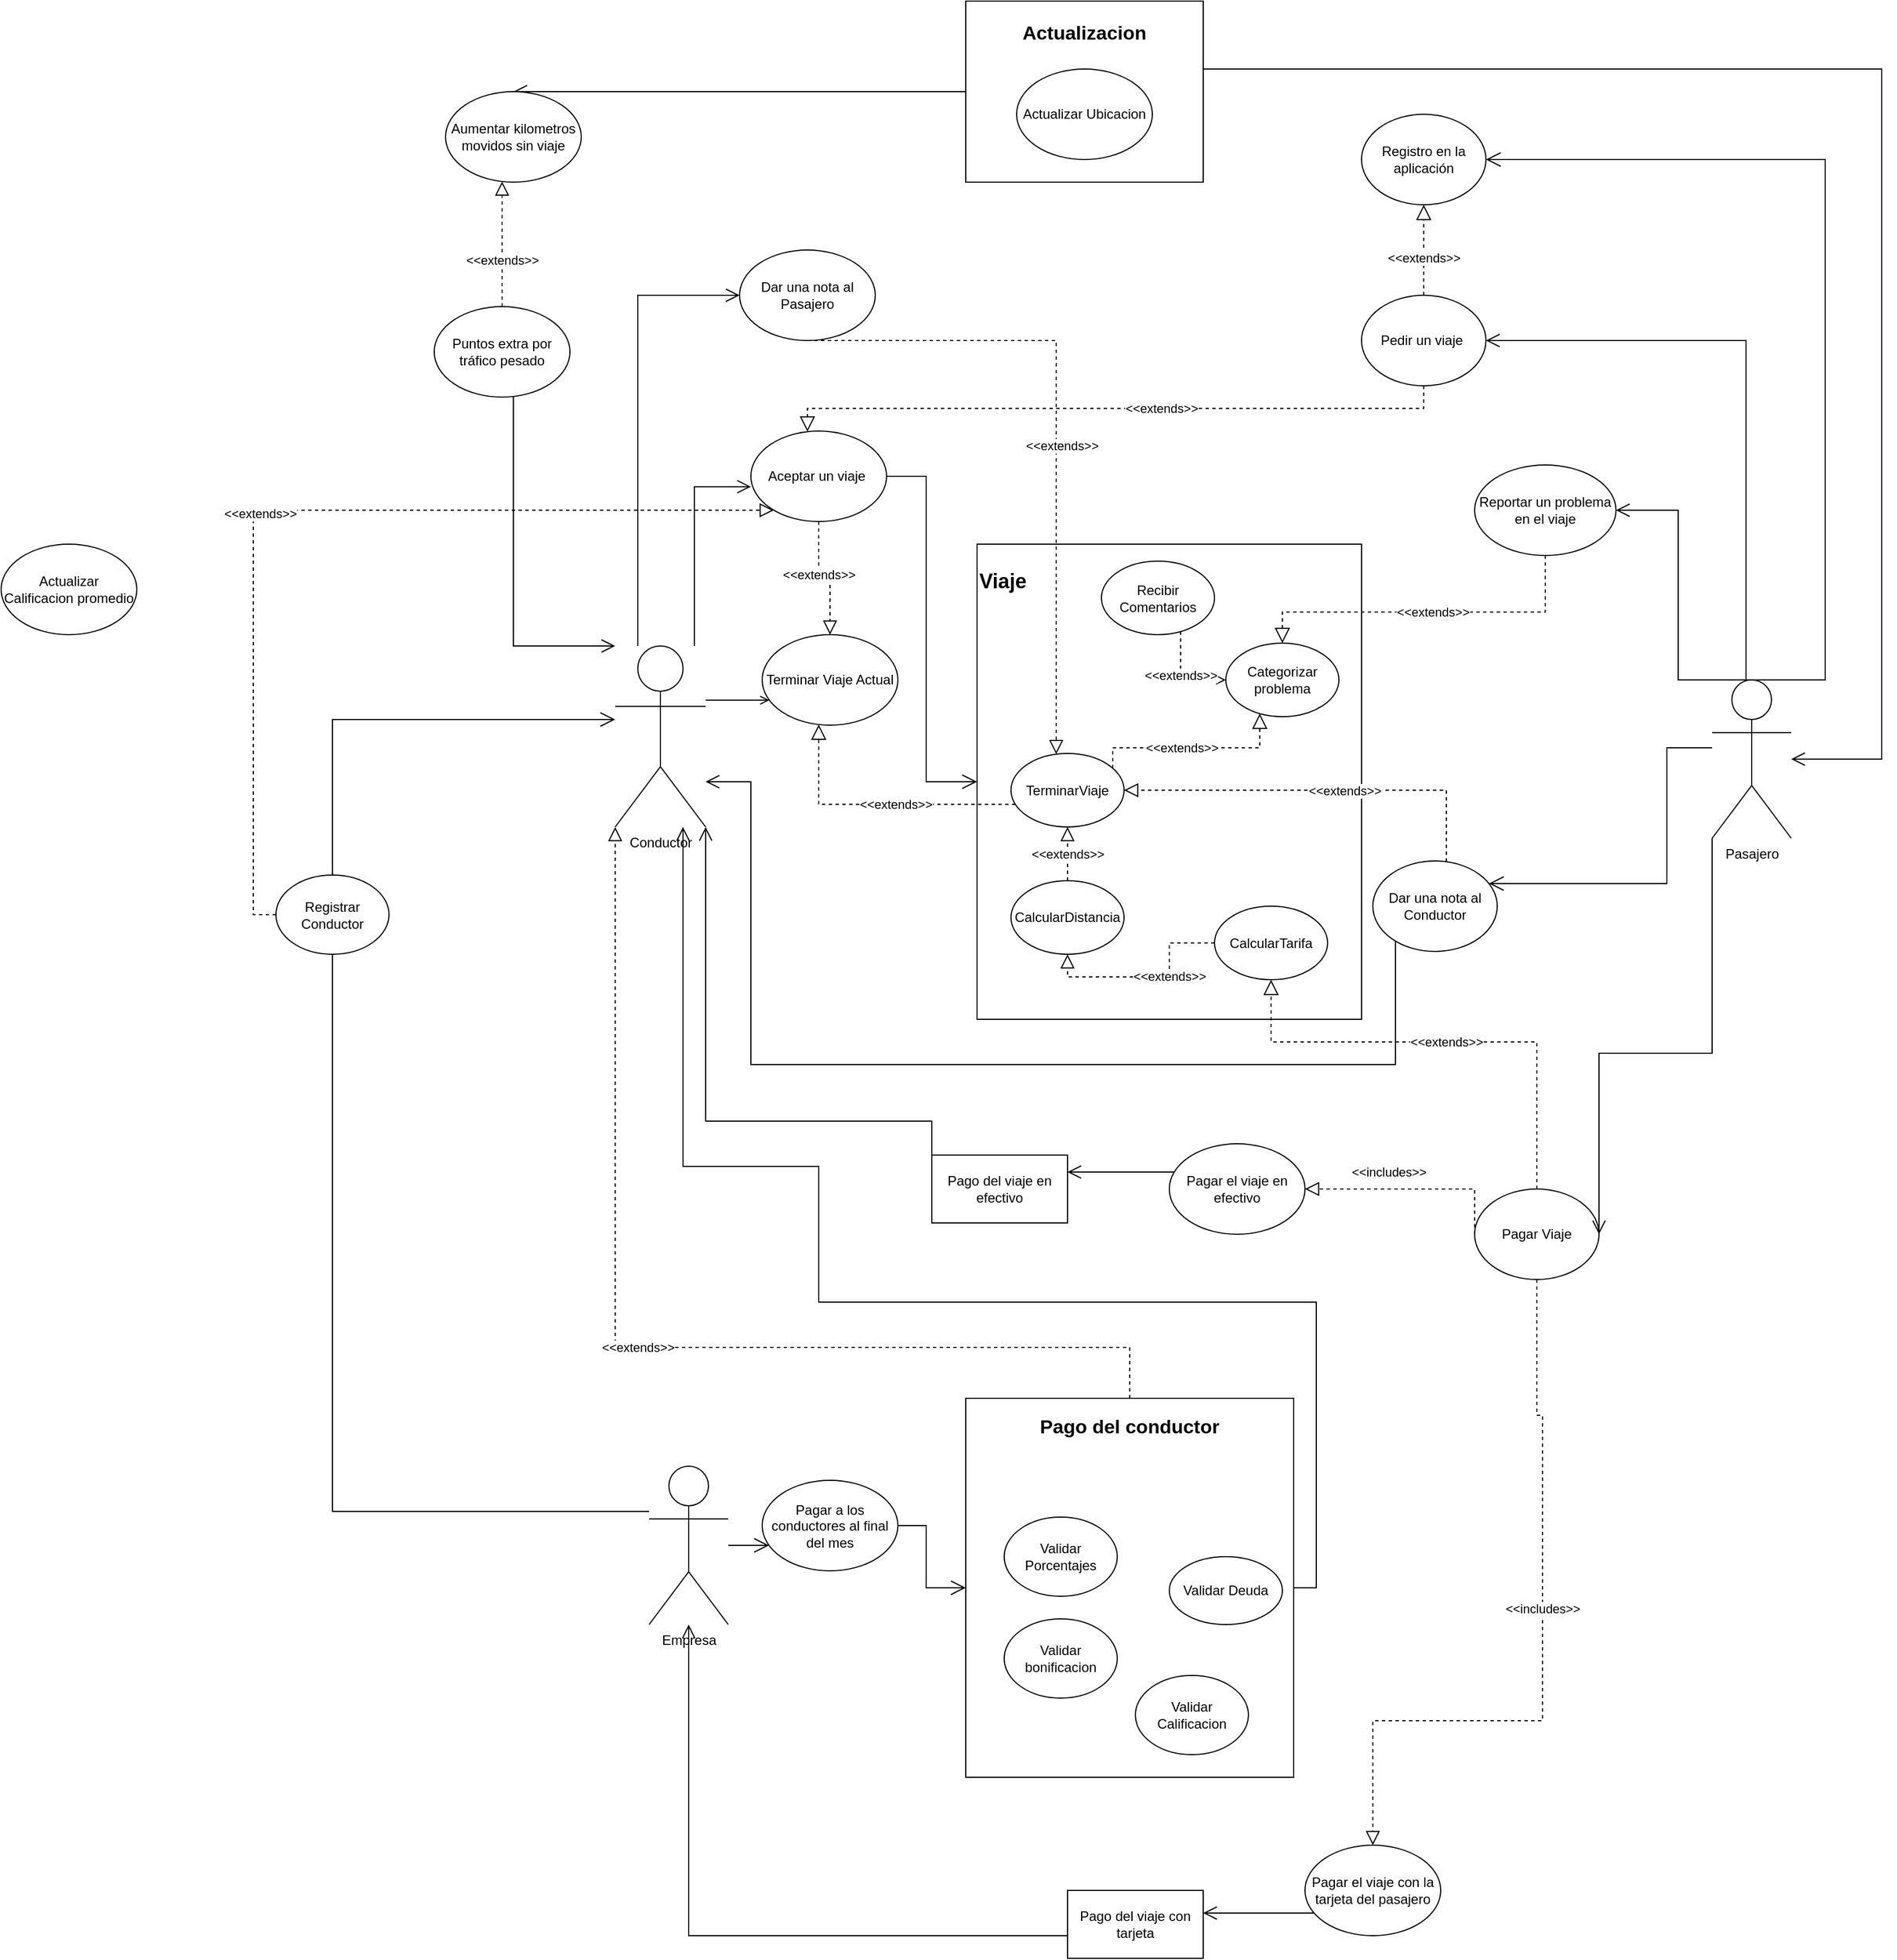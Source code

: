 <mxfile version="16.6.2" type="github">
  <diagram id="zZjekgeKaKMXZWGep_Za" name="Page-1">
    <mxGraphModel dx="3161" dy="2150" grid="1" gridSize="10" guides="1" tooltips="1" connect="1" arrows="1" fold="1" page="1" pageScale="1" pageWidth="827" pageHeight="1169" math="0" shadow="0">
      <root>
        <mxCell id="0" />
        <mxCell id="1" parent="0" />
        <mxCell id="N_R_tzAdEN0QScIxKXOi-19" style="edgeStyle=orthogonalEdgeStyle;rounded=0;orthogonalLoop=1;jettySize=auto;html=1;entryX=0;entryY=0.615;entryDx=0;entryDy=0;entryPerimeter=0;endArrow=open;endFill=0;endSize=10;" parent="1" source="N_R_tzAdEN0QScIxKXOi-2" target="N_R_tzAdEN0QScIxKXOi-18" edge="1">
          <mxGeometry relative="1" as="geometry">
            <Array as="points">
              <mxPoint x="140" y="-111" />
            </Array>
          </mxGeometry>
        </mxCell>
        <mxCell id="N_R_tzAdEN0QScIxKXOi-40" style="edgeStyle=orthogonalEdgeStyle;rounded=0;orthogonalLoop=1;jettySize=auto;html=1;endArrow=open;endFill=0;endSize=10;" parent="1" source="N_R_tzAdEN0QScIxKXOi-2" target="N_R_tzAdEN0QScIxKXOi-38" edge="1">
          <mxGeometry relative="1" as="geometry">
            <Array as="points">
              <mxPoint x="90" y="-280" />
            </Array>
          </mxGeometry>
        </mxCell>
        <mxCell id="bZAxoYcyqO5xmqDFGb2h-75" style="edgeStyle=orthogonalEdgeStyle;rounded=0;jumpSize=11;orthogonalLoop=1;jettySize=auto;html=1;fontSize=17;endArrow=open;endFill=0;endSize=10;targetPerimeterSpacing=0;" edge="1" parent="1" source="bZAxoYcyqO5xmqDFGb2h-79" target="N_R_tzAdEN0QScIxKXOi-2">
          <mxGeometry relative="1" as="geometry">
            <mxPoint x="10" y="-330" as="targetPoint" />
            <Array as="points">
              <mxPoint x="-20" y="30" />
            </Array>
          </mxGeometry>
        </mxCell>
        <mxCell id="N_R_tzAdEN0QScIxKXOi-2" value="Conductor" style="shape=umlActor;verticalLabelPosition=bottom;verticalAlign=top;html=1;outlineConnect=0;" parent="1" vertex="1">
          <mxGeometry x="70" y="30" width="80" height="160" as="geometry" />
        </mxCell>
        <mxCell id="N_R_tzAdEN0QScIxKXOi-16" style="edgeStyle=orthogonalEdgeStyle;rounded=0;orthogonalLoop=1;jettySize=auto;html=1;entryX=1;entryY=0.5;entryDx=0;entryDy=0;exitX=0.25;exitY=0.1;exitDx=0;exitDy=0;exitPerimeter=0;endArrow=open;endFill=0;endSize=10;" parent="1" source="N_R_tzAdEN0QScIxKXOi-3" target="N_R_tzAdEN0QScIxKXOi-14" edge="1">
          <mxGeometry relative="1" as="geometry">
            <Array as="points">
              <mxPoint x="1070" y="74" />
              <mxPoint x="1070" y="-240" />
            </Array>
          </mxGeometry>
        </mxCell>
        <mxCell id="N_R_tzAdEN0QScIxKXOi-42" style="edgeStyle=orthogonalEdgeStyle;rounded=0;orthogonalLoop=1;jettySize=auto;html=1;exitX=0.5;exitY=0;exitDx=0;exitDy=0;exitPerimeter=0;entryX=1;entryY=0.5;entryDx=0;entryDy=0;targetPerimeterSpacing=0;endSize=10;endArrow=open;endFill=0;" parent="1" source="N_R_tzAdEN0QScIxKXOi-3" target="N_R_tzAdEN0QScIxKXOi-39" edge="1">
          <mxGeometry relative="1" as="geometry">
            <Array as="points">
              <mxPoint x="1010" y="60" />
              <mxPoint x="1010" y="-90" />
            </Array>
          </mxGeometry>
        </mxCell>
        <mxCell id="bZAxoYcyqO5xmqDFGb2h-76" style="edgeStyle=orthogonalEdgeStyle;rounded=0;jumpSize=11;orthogonalLoop=1;jettySize=auto;html=1;fontSize=17;endArrow=open;endFill=0;endSize=10;targetPerimeterSpacing=0;" edge="1" parent="1" source="bZAxoYcyqO5xmqDFGb2h-73" target="N_R_tzAdEN0QScIxKXOi-3">
          <mxGeometry relative="1" as="geometry">
            <Array as="points">
              <mxPoint x="1190" y="-480" />
              <mxPoint x="1190" y="130" />
            </Array>
          </mxGeometry>
        </mxCell>
        <mxCell id="N_R_tzAdEN0QScIxKXOi-3" value="Pasajero" style="shape=umlActor;verticalLabelPosition=bottom;verticalAlign=top;html=1;outlineConnect=0;" parent="1" vertex="1">
          <mxGeometry x="1040" y="60" width="70" height="140" as="geometry" />
        </mxCell>
        <mxCell id="N_R_tzAdEN0QScIxKXOi-33" style="edgeStyle=orthogonalEdgeStyle;rounded=0;orthogonalLoop=1;jettySize=auto;html=1;endArrow=open;endFill=0;endSize=11;" parent="1" source="N_R_tzAdEN0QScIxKXOi-4" target="N_R_tzAdEN0QScIxKXOi-32" edge="1">
          <mxGeometry relative="1" as="geometry">
            <Array as="points">
              <mxPoint x="210" y="840" />
              <mxPoint x="210" y="840" />
            </Array>
          </mxGeometry>
        </mxCell>
        <mxCell id="N_R_tzAdEN0QScIxKXOi-4" value="Empresa" style="shape=umlActor;verticalLabelPosition=bottom;verticalAlign=top;html=1;outlineConnect=0;" parent="1" vertex="1">
          <mxGeometry x="100" y="755" width="70" height="140" as="geometry" />
        </mxCell>
        <mxCell id="bZAxoYcyqO5xmqDFGb2h-8" style="edgeStyle=orthogonalEdgeStyle;rounded=0;orthogonalLoop=1;jettySize=auto;html=1;dashed=1;endArrow=block;endFill=0;endSize=11;" edge="1" parent="1" source="N_R_tzAdEN0QScIxKXOi-14" target="N_R_tzAdEN0QScIxKXOi-18">
          <mxGeometry relative="1" as="geometry">
            <Array as="points">
              <mxPoint x="785" y="-180" />
              <mxPoint x="240" y="-180" />
            </Array>
          </mxGeometry>
        </mxCell>
        <mxCell id="bZAxoYcyqO5xmqDFGb2h-9" value="&amp;lt;&amp;lt;extends&amp;gt;&amp;gt;" style="edgeLabel;html=1;align=center;verticalAlign=middle;resizable=0;points=[];" vertex="1" connectable="0" parent="bZAxoYcyqO5xmqDFGb2h-8">
          <mxGeometry x="-0.111" y="2" relative="1" as="geometry">
            <mxPoint x="8" y="-2" as="offset" />
          </mxGeometry>
        </mxCell>
        <mxCell id="N_R_tzAdEN0QScIxKXOi-14" value="Pedir un viaje&amp;nbsp;" style="ellipse;whiteSpace=wrap;html=1;fillColor=#FFFFFF;" parent="1" vertex="1">
          <mxGeometry x="730" y="-280" width="110" height="80" as="geometry" />
        </mxCell>
        <mxCell id="N_R_tzAdEN0QScIxKXOi-15" value="&lt;div style=&quot;text-align: justify ; font-size: 18px&quot;&gt;&lt;b&gt;&lt;font style=&quot;font-size: 18px&quot;&gt;Viaje&lt;/font&gt;&lt;/b&gt;&lt;/div&gt;&lt;div style=&quot;text-align: justify ; font-size: 18px&quot;&gt;&lt;br&gt;&lt;/div&gt;&lt;div style=&quot;text-align: center&quot;&gt;&lt;br&gt;&lt;/div&gt;&lt;div style=&quot;text-align: center&quot;&gt;&lt;br&gt;&lt;/div&gt;&lt;div style=&quot;text-align: center&quot;&gt;&lt;br&gt;&lt;/div&gt;&lt;div style=&quot;text-align: center&quot;&gt;&lt;br&gt;&lt;/div&gt;&lt;div style=&quot;text-align: center&quot;&gt;&lt;br&gt;&lt;/div&gt;&lt;div style=&quot;text-align: center&quot;&gt;&lt;br&gt;&lt;/div&gt;&lt;div style=&quot;text-align: center&quot;&gt;&lt;br&gt;&lt;/div&gt;&lt;div style=&quot;text-align: center&quot;&gt;&lt;br&gt;&lt;/div&gt;&lt;div style=&quot;text-align: center&quot;&gt;&lt;br&gt;&lt;/div&gt;&lt;div style=&quot;text-align: center&quot;&gt;&lt;br&gt;&lt;/div&gt;&lt;div style=&quot;text-align: center&quot;&gt;&lt;br&gt;&lt;/div&gt;&lt;div style=&quot;text-align: center&quot;&gt;&lt;br&gt;&lt;/div&gt;&lt;div style=&quot;text-align: center&quot;&gt;&lt;br&gt;&lt;/div&gt;&lt;div style=&quot;text-align: center&quot;&gt;&lt;br&gt;&lt;/div&gt;&lt;div style=&quot;text-align: center&quot;&gt;&lt;br&gt;&lt;/div&gt;&lt;div style=&quot;text-align: center&quot;&gt;&lt;br&gt;&lt;/div&gt;&lt;div style=&quot;text-align: center&quot;&gt;&lt;br&gt;&lt;/div&gt;&lt;div style=&quot;text-align: center&quot;&gt;&lt;br&gt;&lt;/div&gt;&lt;div style=&quot;text-align: center&quot;&gt;&lt;br&gt;&lt;/div&gt;&lt;div style=&quot;text-align: center&quot;&gt;&lt;br&gt;&lt;/div&gt;&lt;div style=&quot;text-align: center&quot;&gt;&lt;br&gt;&lt;/div&gt;&lt;div style=&quot;text-align: center&quot;&gt;&lt;br&gt;&lt;/div&gt;&lt;div style=&quot;text-align: center&quot;&gt;&lt;br&gt;&lt;/div&gt;&lt;div style=&quot;text-align: center&quot;&gt;&lt;/div&gt;" style="rounded=0;whiteSpace=wrap;html=1;fillColor=#FFFFFF;align=left;" parent="1" vertex="1">
          <mxGeometry x="390" y="-60" width="340" height="420" as="geometry" />
        </mxCell>
        <mxCell id="N_R_tzAdEN0QScIxKXOi-20" style="edgeStyle=orthogonalEdgeStyle;rounded=0;orthogonalLoop=1;jettySize=auto;html=1;entryX=0;entryY=0.5;entryDx=0;entryDy=0;endSize=11;endArrow=open;endFill=0;" parent="1" source="N_R_tzAdEN0QScIxKXOi-18" target="N_R_tzAdEN0QScIxKXOi-15" edge="1">
          <mxGeometry relative="1" as="geometry" />
        </mxCell>
        <mxCell id="bZAxoYcyqO5xmqDFGb2h-17" style="edgeStyle=orthogonalEdgeStyle;rounded=0;orthogonalLoop=1;jettySize=auto;html=1;dashed=1;endArrow=block;endFill=0;endSize=10;" edge="1" parent="1" source="N_R_tzAdEN0QScIxKXOi-18" target="bZAxoYcyqO5xmqDFGb2h-13">
          <mxGeometry relative="1" as="geometry">
            <mxPoint x="240" y="-140" as="sourcePoint" />
            <Array as="points" />
          </mxGeometry>
        </mxCell>
        <mxCell id="bZAxoYcyqO5xmqDFGb2h-19" value="&amp;lt;&amp;lt;extends&amp;gt;&amp;gt;" style="edgeLabel;html=1;align=center;verticalAlign=middle;resizable=0;points=[];" vertex="1" connectable="0" parent="bZAxoYcyqO5xmqDFGb2h-17">
          <mxGeometry x="-0.539" y="3" relative="1" as="geometry">
            <mxPoint x="-3" y="21" as="offset" />
          </mxGeometry>
        </mxCell>
        <mxCell id="N_R_tzAdEN0QScIxKXOi-18" value="Aceptar un viaje&amp;nbsp;" style="ellipse;whiteSpace=wrap;html=1;fillColor=#FFFFFF;" parent="1" vertex="1">
          <mxGeometry x="190" y="-160" width="120" height="80" as="geometry" />
        </mxCell>
        <mxCell id="N_R_tzAdEN0QScIxKXOi-24" style="edgeStyle=orthogonalEdgeStyle;rounded=0;orthogonalLoop=1;jettySize=auto;html=1;entryX=1;entryY=0.25;entryDx=0;entryDy=0;endSize=10;endArrow=open;endFill=0;" parent="1" source="N_R_tzAdEN0QScIxKXOi-21" target="N_R_tzAdEN0QScIxKXOi-22" edge="1">
          <mxGeometry relative="1" as="geometry">
            <Array as="points">
              <mxPoint x="570" y="495" />
              <mxPoint x="570" y="495" />
            </Array>
          </mxGeometry>
        </mxCell>
        <mxCell id="N_R_tzAdEN0QScIxKXOi-21" value="Pagar el viaje en efectivo" style="ellipse;whiteSpace=wrap;html=1;fillColor=#FFFFFF;" parent="1" vertex="1">
          <mxGeometry x="560" y="470" width="120" height="80" as="geometry" />
        </mxCell>
        <mxCell id="N_R_tzAdEN0QScIxKXOi-25" style="edgeStyle=orthogonalEdgeStyle;rounded=0;orthogonalLoop=1;jettySize=auto;html=1;endSize=10;endArrow=open;endFill=0;" parent="1" source="N_R_tzAdEN0QScIxKXOi-22" target="N_R_tzAdEN0QScIxKXOi-2" edge="1">
          <mxGeometry relative="1" as="geometry">
            <Array as="points">
              <mxPoint x="350" y="450" />
              <mxPoint x="150" y="450" />
            </Array>
          </mxGeometry>
        </mxCell>
        <mxCell id="N_R_tzAdEN0QScIxKXOi-22" value="Pago del viaje en efectivo" style="rounded=0;whiteSpace=wrap;html=1;fillColor=#FFFFFF;" parent="1" vertex="1">
          <mxGeometry x="350" y="480" width="120" height="60" as="geometry" />
        </mxCell>
        <mxCell id="N_R_tzAdEN0QScIxKXOi-26" style="edgeStyle=orthogonalEdgeStyle;rounded=0;orthogonalLoop=1;jettySize=auto;html=1;endArrow=open;endFill=0;endSize=10;" parent="1" source="N_R_tzAdEN0QScIxKXOi-27" target="N_R_tzAdEN0QScIxKXOi-28" edge="1">
          <mxGeometry relative="1" as="geometry">
            <Array as="points">
              <mxPoint x="650" y="1150" />
              <mxPoint x="650" y="1150" />
            </Array>
          </mxGeometry>
        </mxCell>
        <mxCell id="N_R_tzAdEN0QScIxKXOi-27" value="Pagar el viaje con la tarjeta del pasajero" style="ellipse;whiteSpace=wrap;html=1;fillColor=#FFFFFF;" parent="1" vertex="1">
          <mxGeometry x="680" y="1090" width="120" height="80" as="geometry" />
        </mxCell>
        <mxCell id="N_R_tzAdEN0QScIxKXOi-29" style="edgeStyle=orthogonalEdgeStyle;rounded=0;orthogonalLoop=1;jettySize=auto;html=1;endArrow=open;endFill=0;endSize=10;" parent="1" source="N_R_tzAdEN0QScIxKXOi-28" target="N_R_tzAdEN0QScIxKXOi-4" edge="1">
          <mxGeometry relative="1" as="geometry">
            <Array as="points">
              <mxPoint x="135" y="1170" />
            </Array>
            <mxPoint x="250" y="1010" as="targetPoint" />
          </mxGeometry>
        </mxCell>
        <mxCell id="N_R_tzAdEN0QScIxKXOi-28" value="Pago del viaje con tarjeta" style="rounded=0;whiteSpace=wrap;html=1;fillColor=#FFFFFF;" parent="1" vertex="1">
          <mxGeometry x="470" y="1130" width="120" height="60" as="geometry" />
        </mxCell>
        <mxCell id="N_R_tzAdEN0QScIxKXOi-35" style="edgeStyle=orthogonalEdgeStyle;rounded=0;orthogonalLoop=1;jettySize=auto;html=1;entryX=0;entryY=0.5;entryDx=0;entryDy=0;endArrow=open;endFill=0;endSize=11;" parent="1" source="N_R_tzAdEN0QScIxKXOi-32" target="N_R_tzAdEN0QScIxKXOi-34" edge="1">
          <mxGeometry relative="1" as="geometry" />
        </mxCell>
        <mxCell id="N_R_tzAdEN0QScIxKXOi-32" value="Pagar a los conductores al final del mes" style="ellipse;whiteSpace=wrap;html=1;fillColor=#FFFFFF;" parent="1" vertex="1">
          <mxGeometry x="200" y="767.5" width="120" height="80" as="geometry" />
        </mxCell>
        <mxCell id="N_R_tzAdEN0QScIxKXOi-36" style="edgeStyle=orthogonalEdgeStyle;rounded=0;orthogonalLoop=1;jettySize=auto;html=1;endSize=10;endArrow=open;endFill=0;" parent="1" source="N_R_tzAdEN0QScIxKXOi-34" target="N_R_tzAdEN0QScIxKXOi-2" edge="1">
          <mxGeometry relative="1" as="geometry">
            <Array as="points">
              <mxPoint x="690" y="610" />
              <mxPoint x="250" y="610" />
              <mxPoint x="250" y="490" />
              <mxPoint x="130" y="490" />
            </Array>
            <mxPoint x="170" y="495" as="targetPoint" />
          </mxGeometry>
        </mxCell>
        <mxCell id="N_R_tzAdEN0QScIxKXOi-34" value="&lt;b&gt;&lt;font style=&quot;font-size: 17px&quot;&gt;Pago del conductor&lt;br&gt;&lt;br&gt;&lt;br&gt;&lt;br&gt;&lt;br&gt;&lt;br&gt;&lt;br&gt;&lt;br&gt;&lt;br&gt;&lt;br&gt;&lt;br&gt;&lt;br&gt;&lt;br&gt;&lt;br&gt;&lt;br&gt;&lt;/font&gt;&lt;/b&gt;" style="rounded=0;whiteSpace=wrap;html=1;fillColor=#FFFFFF;" parent="1" vertex="1">
          <mxGeometry x="380" y="695" width="290" height="335" as="geometry" />
        </mxCell>
        <mxCell id="N_R_tzAdEN0QScIxKXOi-38" value="Dar una nota al Pasajero" style="ellipse;whiteSpace=wrap;html=1;fillColor=#FFFFFF;" parent="1" vertex="1">
          <mxGeometry x="180" y="-320" width="120" height="80" as="geometry" />
        </mxCell>
        <mxCell id="N_R_tzAdEN0QScIxKXOi-39" value="Reportar un problema en el viaje" style="ellipse;whiteSpace=wrap;html=1;fillColor=#FFFFFF;" parent="1" vertex="1">
          <mxGeometry x="830" y="-130" width="125" height="80" as="geometry" />
        </mxCell>
        <mxCell id="bZAxoYcyqO5xmqDFGb2h-1" style="edgeStyle=orthogonalEdgeStyle;rounded=0;orthogonalLoop=1;jettySize=auto;html=1;endArrow=none;endFill=0;" edge="1" parent="1" source="N_R_tzAdEN0QScIxKXOi-4" target="bZAxoYcyqO5xmqDFGb2h-2">
          <mxGeometry relative="1" as="geometry">
            <mxPoint x="100" y="514.293" as="targetPoint" />
            <Array as="points">
              <mxPoint x="-180" y="795" />
            </Array>
            <mxPoint x="80" y="675" as="sourcePoint" />
          </mxGeometry>
        </mxCell>
        <mxCell id="bZAxoYcyqO5xmqDFGb2h-63" style="edgeStyle=orthogonalEdgeStyle;rounded=0;orthogonalLoop=1;jettySize=auto;html=1;fontSize=18;endArrow=open;endFill=0;endSize=11;" edge="1" parent="1" source="bZAxoYcyqO5xmqDFGb2h-2" target="N_R_tzAdEN0QScIxKXOi-2">
          <mxGeometry relative="1" as="geometry">
            <Array as="points">
              <mxPoint x="-180" y="95" />
            </Array>
          </mxGeometry>
        </mxCell>
        <mxCell id="bZAxoYcyqO5xmqDFGb2h-2" value="Registrar&lt;br&gt;Conductor" style="ellipse;whiteSpace=wrap;html=1;" vertex="1" parent="1">
          <mxGeometry x="-230" y="232.5" width="100" height="70" as="geometry" />
        </mxCell>
        <mxCell id="bZAxoYcyqO5xmqDFGb2h-20" value="&amp;lt;&amp;lt;extends&amp;gt;&amp;gt;" style="edgeStyle=orthogonalEdgeStyle;rounded=0;orthogonalLoop=1;jettySize=auto;html=1;entryX=1;entryY=0.5;entryDx=0;entryDy=0;dashed=1;endArrow=block;endFill=0;endSize=10;" edge="1" parent="1" source="bZAxoYcyqO5xmqDFGb2h-3" target="bZAxoYcyqO5xmqDFGb2h-27">
          <mxGeometry x="-0.117" relative="1" as="geometry">
            <Array as="points">
              <mxPoint x="805" y="158" />
            </Array>
            <mxPoint as="offset" />
          </mxGeometry>
        </mxCell>
        <mxCell id="bZAxoYcyqO5xmqDFGb2h-84" style="edgeStyle=orthogonalEdgeStyle;rounded=0;jumpSize=11;orthogonalLoop=1;jettySize=auto;html=1;fontSize=17;endArrow=open;endFill=0;endSize=10;targetPerimeterSpacing=0;" edge="1" parent="1" source="bZAxoYcyqO5xmqDFGb2h-3" target="N_R_tzAdEN0QScIxKXOi-2">
          <mxGeometry relative="1" as="geometry">
            <Array as="points">
              <mxPoint x="760" y="400" />
              <mxPoint x="190" y="400" />
              <mxPoint x="190" y="150" />
            </Array>
          </mxGeometry>
        </mxCell>
        <mxCell id="bZAxoYcyqO5xmqDFGb2h-3" value="Dar una nota al Conductor" style="ellipse;whiteSpace=wrap;html=1;fillColor=#FFFFFF;" vertex="1" parent="1">
          <mxGeometry x="740" y="220" width="110" height="80" as="geometry" />
        </mxCell>
        <mxCell id="bZAxoYcyqO5xmqDFGb2h-4" style="edgeStyle=orthogonalEdgeStyle;rounded=0;orthogonalLoop=1;jettySize=auto;html=1;endArrow=open;endFill=0;endSize=11;" edge="1" parent="1" source="N_R_tzAdEN0QScIxKXOi-3" target="bZAxoYcyqO5xmqDFGb2h-3">
          <mxGeometry relative="1" as="geometry">
            <mxPoint x="699.94" y="199.997" as="sourcePoint" />
            <mxPoint x="654.94" y="43.33" as="targetPoint" />
            <Array as="points">
              <mxPoint x="1000" y="120" />
              <mxPoint x="1000" y="240" />
            </Array>
          </mxGeometry>
        </mxCell>
        <mxCell id="bZAxoYcyqO5xmqDFGb2h-10" style="edgeStyle=orthogonalEdgeStyle;rounded=0;orthogonalLoop=1;jettySize=auto;html=1;endArrow=open;endFill=0;" edge="1" parent="1" source="N_R_tzAdEN0QScIxKXOi-2" target="bZAxoYcyqO5xmqDFGb2h-13">
          <mxGeometry relative="1" as="geometry">
            <mxPoint x="79.999" y="8.24" as="sourcePoint" />
            <mxPoint x="162" y="-100" as="targetPoint" />
            <Array as="points">
              <mxPoint x="150" y="85" />
              <mxPoint x="150" y="85" />
            </Array>
          </mxGeometry>
        </mxCell>
        <mxCell id="bZAxoYcyqO5xmqDFGb2h-13" value="Terminar Viaje Actual" style="ellipse;whiteSpace=wrap;html=1;fillColor=#FFFFFF;" vertex="1" parent="1">
          <mxGeometry x="200" y="20" width="120" height="80" as="geometry" />
        </mxCell>
        <mxCell id="bZAxoYcyqO5xmqDFGb2h-14" style="edgeStyle=orthogonalEdgeStyle;rounded=0;orthogonalLoop=1;jettySize=auto;html=1;dashed=1;endArrow=block;endFill=0;endSize=10;" edge="1" parent="1" source="N_R_tzAdEN0QScIxKXOi-38" target="bZAxoYcyqO5xmqDFGb2h-27">
          <mxGeometry relative="1" as="geometry">
            <mxPoint x="160" y="-280" as="sourcePoint" />
            <mxPoint x="230" y="-130" as="targetPoint" />
            <Array as="points">
              <mxPoint x="460" y="-240" />
            </Array>
          </mxGeometry>
        </mxCell>
        <mxCell id="bZAxoYcyqO5xmqDFGb2h-15" value="&amp;lt;&amp;lt;extends&amp;gt;&amp;gt;" style="edgeLabel;html=1;align=center;verticalAlign=middle;resizable=0;points=[];" vertex="1" connectable="0" parent="bZAxoYcyqO5xmqDFGb2h-14">
          <mxGeometry x="-0.111" y="2" relative="1" as="geometry">
            <mxPoint x="3" y="52" as="offset" />
          </mxGeometry>
        </mxCell>
        <mxCell id="bZAxoYcyqO5xmqDFGb2h-18" style="edgeStyle=orthogonalEdgeStyle;rounded=0;orthogonalLoop=1;jettySize=auto;html=1;exitX=0.5;exitY=1;exitDx=0;exitDy=0;dashed=1;endArrow=block;endFill=0;" edge="1" parent="1" source="N_R_tzAdEN0QScIxKXOi-38" target="N_R_tzAdEN0QScIxKXOi-38">
          <mxGeometry relative="1" as="geometry" />
        </mxCell>
        <mxCell id="bZAxoYcyqO5xmqDFGb2h-21" value="Registro en la aplicación" style="ellipse;whiteSpace=wrap;html=1;fillColor=#FFFFFF;" vertex="1" parent="1">
          <mxGeometry x="730" y="-440" width="110" height="80" as="geometry" />
        </mxCell>
        <mxCell id="bZAxoYcyqO5xmqDFGb2h-22" style="edgeStyle=orthogonalEdgeStyle;rounded=0;orthogonalLoop=1;jettySize=auto;html=1;entryX=1;entryY=0.5;entryDx=0;entryDy=0;exitX=0.5;exitY=0;exitDx=0;exitDy=0;exitPerimeter=0;endArrow=open;endFill=0;endSize=11;" edge="1" parent="1" source="N_R_tzAdEN0QScIxKXOi-3" target="bZAxoYcyqO5xmqDFGb2h-21">
          <mxGeometry relative="1" as="geometry">
            <mxPoint x="1057" y="50" as="sourcePoint" />
            <mxPoint x="827" y="-274" as="targetPoint" />
            <Array as="points">
              <mxPoint x="1140" y="60" />
              <mxPoint x="1140" y="-400" />
            </Array>
          </mxGeometry>
        </mxCell>
        <mxCell id="bZAxoYcyqO5xmqDFGb2h-23" value="&amp;lt;&amp;lt;extends&amp;gt;&amp;gt;" style="edgeStyle=orthogonalEdgeStyle;rounded=0;orthogonalLoop=1;jettySize=auto;html=1;endArrow=block;endFill=0;dashed=1;exitX=0.5;exitY=0;exitDx=0;exitDy=0;entryX=0.5;entryY=1;entryDx=0;entryDy=0;endSize=11;" edge="1" parent="1" source="N_R_tzAdEN0QScIxKXOi-14" target="bZAxoYcyqO5xmqDFGb2h-21">
          <mxGeometry x="-0.179" relative="1" as="geometry">
            <mxPoint x="795" y="-120" as="sourcePoint" />
            <mxPoint x="850" y="-340" as="targetPoint" />
            <Array as="points" />
            <mxPoint as="offset" />
          </mxGeometry>
        </mxCell>
        <mxCell id="bZAxoYcyqO5xmqDFGb2h-27" value="TerminarViaje" style="ellipse;whiteSpace=wrap;html=1;fillColor=#FFFFFF;" vertex="1" parent="1">
          <mxGeometry x="420" y="125" width="100" height="65" as="geometry" />
        </mxCell>
        <mxCell id="bZAxoYcyqO5xmqDFGb2h-30" value="&amp;lt;&amp;lt;extends&amp;gt;&amp;gt;" style="edgeStyle=orthogonalEdgeStyle;rounded=0;orthogonalLoop=1;jettySize=auto;html=1;dashed=1;endArrow=block;endFill=0;exitX=0.5;exitY=1;exitDx=0;exitDy=0;endSize=11;" edge="1" parent="1" source="N_R_tzAdEN0QScIxKXOi-39" target="bZAxoYcyqO5xmqDFGb2h-58">
          <mxGeometry x="-0.033" relative="1" as="geometry">
            <mxPoint x="652.57" y="-82" as="sourcePoint" />
            <mxPoint x="359.996" y="-0.284" as="targetPoint" />
            <Array as="points">
              <mxPoint x="893" />
            </Array>
            <mxPoint as="offset" />
          </mxGeometry>
        </mxCell>
        <mxCell id="bZAxoYcyqO5xmqDFGb2h-32" style="edgeStyle=orthogonalEdgeStyle;rounded=0;orthogonalLoop=1;jettySize=auto;html=1;dashed=1;endArrow=block;endFill=0;endSize=11;" edge="1" parent="1" source="bZAxoYcyqO5xmqDFGb2h-27" target="bZAxoYcyqO5xmqDFGb2h-13">
          <mxGeometry relative="1" as="geometry">
            <mxPoint x="435.0" y="137.5" as="sourcePoint" />
            <mxPoint x="300" y="90" as="targetPoint" />
            <Array as="points">
              <mxPoint x="250" y="170" />
            </Array>
          </mxGeometry>
        </mxCell>
        <mxCell id="bZAxoYcyqO5xmqDFGb2h-33" value="&amp;lt;&amp;lt;extends&amp;gt;&amp;gt;" style="edgeLabel;html=1;align=center;verticalAlign=middle;resizable=0;points=[];" vertex="1" connectable="0" parent="bZAxoYcyqO5xmqDFGb2h-32">
          <mxGeometry x="-0.539" y="3" relative="1" as="geometry">
            <mxPoint x="-50" y="-3" as="offset" />
          </mxGeometry>
        </mxCell>
        <mxCell id="bZAxoYcyqO5xmqDFGb2h-53" value="&amp;lt;&amp;lt;extends&amp;gt;&amp;gt;" style="edgeStyle=orthogonalEdgeStyle;rounded=0;orthogonalLoop=1;jettySize=auto;html=1;entryX=0.5;entryY=1;entryDx=0;entryDy=0;dashed=1;endArrow=block;endFill=0;endSize=11;" edge="1" parent="1" source="bZAxoYcyqO5xmqDFGb2h-37" target="bZAxoYcyqO5xmqDFGb2h-44">
          <mxGeometry relative="1" as="geometry">
            <Array as="points">
              <mxPoint x="885" y="380" />
              <mxPoint x="650" y="380" />
            </Array>
          </mxGeometry>
        </mxCell>
        <mxCell id="bZAxoYcyqO5xmqDFGb2h-37" value="Pagar Viaje" style="ellipse;whiteSpace=wrap;html=1;fillColor=#FFFFFF;" vertex="1" parent="1">
          <mxGeometry x="830" y="510" width="110" height="80" as="geometry" />
        </mxCell>
        <mxCell id="bZAxoYcyqO5xmqDFGb2h-39" style="edgeStyle=orthogonalEdgeStyle;rounded=0;orthogonalLoop=1;jettySize=auto;html=1;entryX=1;entryY=0.5;entryDx=0;entryDy=0;exitX=0;exitY=1;exitDx=0;exitDy=0;exitPerimeter=0;endArrow=open;endFill=0;endSize=10;" edge="1" parent="1" source="N_R_tzAdEN0QScIxKXOi-3" target="bZAxoYcyqO5xmqDFGb2h-37">
          <mxGeometry relative="1" as="geometry">
            <mxPoint x="1055" y="350" as="sourcePoint" />
            <mxPoint x="840" y="280" as="targetPoint" />
            <Array as="points">
              <mxPoint x="1040" y="390" />
            </Array>
          </mxGeometry>
        </mxCell>
        <mxCell id="bZAxoYcyqO5xmqDFGb2h-40" value="&amp;lt;&amp;lt;includes&amp;gt;&amp;gt;" style="edgeStyle=orthogonalEdgeStyle;rounded=0;orthogonalLoop=1;jettySize=auto;html=1;entryX=1;entryY=0.5;entryDx=0;entryDy=0;dashed=1;endArrow=block;endFill=0;exitX=0;exitY=0.5;exitDx=0;exitDy=0;jumpSize=11;endSize=10;" edge="1" parent="1" source="bZAxoYcyqO5xmqDFGb2h-37" target="N_R_tzAdEN0QScIxKXOi-21">
          <mxGeometry x="0.228" y="-15" relative="1" as="geometry">
            <mxPoint x="755" y="495" as="sourcePoint" />
            <mxPoint x="680" y="350" as="targetPoint" />
            <Array as="points">
              <mxPoint x="830" y="510" />
            </Array>
            <mxPoint as="offset" />
          </mxGeometry>
        </mxCell>
        <mxCell id="bZAxoYcyqO5xmqDFGb2h-41" value="&amp;lt;&amp;lt;includes&amp;gt;&amp;gt;" style="edgeStyle=orthogonalEdgeStyle;rounded=0;orthogonalLoop=1;jettySize=auto;html=1;dashed=1;endArrow=block;endFill=0;endSize=10;" edge="1" parent="1" source="bZAxoYcyqO5xmqDFGb2h-37" target="N_R_tzAdEN0QScIxKXOi-27">
          <mxGeometry x="-0.097" relative="1" as="geometry">
            <mxPoint x="840.0" y="560" as="sourcePoint" />
            <mxPoint x="690" y="520" as="targetPoint" />
            <Array as="points">
              <mxPoint x="885" y="710" />
              <mxPoint x="890" y="710" />
              <mxPoint x="890" y="980" />
            </Array>
            <mxPoint as="offset" />
          </mxGeometry>
        </mxCell>
        <mxCell id="bZAxoYcyqO5xmqDFGb2h-45" value="&amp;lt;&amp;lt;extends&amp;gt;&amp;gt;" style="edgeStyle=orthogonalEdgeStyle;rounded=0;orthogonalLoop=1;jettySize=auto;html=1;entryX=0.5;entryY=1;entryDx=0;entryDy=0;dashed=1;endArrow=block;endFill=0;endSize=10;" edge="1" parent="1" source="bZAxoYcyqO5xmqDFGb2h-43" target="bZAxoYcyqO5xmqDFGb2h-27">
          <mxGeometry relative="1" as="geometry" />
        </mxCell>
        <mxCell id="bZAxoYcyqO5xmqDFGb2h-43" value="CalcularDistancia" style="ellipse;whiteSpace=wrap;html=1;fillColor=#FFFFFF;" vertex="1" parent="1">
          <mxGeometry x="420" y="237.5" width="100" height="65" as="geometry" />
        </mxCell>
        <mxCell id="bZAxoYcyqO5xmqDFGb2h-51" style="edgeStyle=orthogonalEdgeStyle;rounded=0;orthogonalLoop=1;jettySize=auto;html=1;entryX=0.5;entryY=1;entryDx=0;entryDy=0;dashed=1;endArrow=block;endFill=0;endSize=10;" edge="1" parent="1" source="bZAxoYcyqO5xmqDFGb2h-44" target="bZAxoYcyqO5xmqDFGb2h-43">
          <mxGeometry relative="1" as="geometry" />
        </mxCell>
        <mxCell id="bZAxoYcyqO5xmqDFGb2h-52" value="&amp;lt;&amp;lt;extends&amp;gt;&amp;gt;" style="edgeLabel;html=1;align=center;verticalAlign=middle;resizable=0;points=[];" vertex="1" connectable="0" parent="bZAxoYcyqO5xmqDFGb2h-51">
          <mxGeometry x="-0.231" relative="1" as="geometry">
            <mxPoint as="offset" />
          </mxGeometry>
        </mxCell>
        <mxCell id="bZAxoYcyqO5xmqDFGb2h-44" value="CalcularTarifa" style="ellipse;whiteSpace=wrap;html=1;fillColor=#FFFFFF;" vertex="1" parent="1">
          <mxGeometry x="600" y="260" width="100" height="65" as="geometry" />
        </mxCell>
        <mxCell id="bZAxoYcyqO5xmqDFGb2h-50" style="edgeStyle=orthogonalEdgeStyle;rounded=0;orthogonalLoop=1;jettySize=auto;html=1;exitX=0.5;exitY=1;exitDx=0;exitDy=0;dashed=1;endArrow=block;endFill=0;" edge="1" parent="1" source="N_R_tzAdEN0QScIxKXOi-15" target="N_R_tzAdEN0QScIxKXOi-15">
          <mxGeometry relative="1" as="geometry" />
        </mxCell>
        <mxCell id="bZAxoYcyqO5xmqDFGb2h-57" value="Recibir Comentarios" style="ellipse;whiteSpace=wrap;html=1;fillColor=#FFFFFF;" vertex="1" parent="1">
          <mxGeometry x="500" y="-45" width="100" height="65" as="geometry" />
        </mxCell>
        <mxCell id="bZAxoYcyqO5xmqDFGb2h-58" value="Categorizar problema" style="ellipse;whiteSpace=wrap;html=1;fillColor=#FFFFFF;" vertex="1" parent="1">
          <mxGeometry x="610" y="27.5" width="100" height="65" as="geometry" />
        </mxCell>
        <mxCell id="bZAxoYcyqO5xmqDFGb2h-59" value="&amp;lt;&amp;lt;extends&amp;gt;&amp;gt;" style="edgeStyle=orthogonalEdgeStyle;rounded=0;orthogonalLoop=1;jettySize=auto;html=1;dashed=1;endArrow=block;endFill=0;" edge="1" parent="1" source="bZAxoYcyqO5xmqDFGb2h-57" target="bZAxoYcyqO5xmqDFGb2h-58">
          <mxGeometry x="-0.058" relative="1" as="geometry">
            <mxPoint x="902.5" y="-40" as="sourcePoint" />
            <mxPoint x="719.852" y="10" as="targetPoint" />
            <Array as="points">
              <mxPoint x="570" y="2" />
            </Array>
            <mxPoint as="offset" />
          </mxGeometry>
        </mxCell>
        <mxCell id="bZAxoYcyqO5xmqDFGb2h-60" value="&amp;lt;&amp;lt;extends&amp;gt;&amp;gt;" style="edgeStyle=orthogonalEdgeStyle;rounded=0;orthogonalLoop=1;jettySize=auto;html=1;dashed=1;endArrow=block;endFill=0;endSize=11;" edge="1" parent="1" source="bZAxoYcyqO5xmqDFGb2h-27" target="bZAxoYcyqO5xmqDFGb2h-58">
          <mxGeometry x="-0.116" relative="1" as="geometry">
            <mxPoint x="580.059" y="27.27" as="sourcePoint" />
            <mxPoint x="610" y="70" as="targetPoint" />
            <Array as="points">
              <mxPoint x="510" y="120" />
              <mxPoint x="640" y="120" />
            </Array>
            <mxPoint as="offset" />
          </mxGeometry>
        </mxCell>
        <mxCell id="bZAxoYcyqO5xmqDFGb2h-65" style="edgeStyle=orthogonalEdgeStyle;rounded=0;orthogonalLoop=1;jettySize=auto;html=1;dashed=1;endArrow=block;endFill=0;endSize=10;" edge="1" parent="1" source="bZAxoYcyqO5xmqDFGb2h-2" target="N_R_tzAdEN0QScIxKXOi-18">
          <mxGeometry relative="1" as="geometry">
            <mxPoint x="92.47" y="-150" as="sourcePoint" />
            <mxPoint x="-452.471" y="-109.447" as="targetPoint" />
            <Array as="points">
              <mxPoint x="-250" y="268" />
              <mxPoint x="-250" y="-90" />
            </Array>
          </mxGeometry>
        </mxCell>
        <mxCell id="bZAxoYcyqO5xmqDFGb2h-66" value="&amp;lt;&amp;lt;extends&amp;gt;&amp;gt;" style="edgeLabel;html=1;align=center;verticalAlign=middle;resizable=0;points=[];" vertex="1" connectable="0" parent="bZAxoYcyqO5xmqDFGb2h-65">
          <mxGeometry x="-0.111" y="2" relative="1" as="geometry">
            <mxPoint x="8" y="-2" as="offset" />
          </mxGeometry>
        </mxCell>
        <mxCell id="bZAxoYcyqO5xmqDFGb2h-67" value="&amp;lt;&amp;lt;extends&amp;gt;&amp;gt;" style="edgeStyle=orthogonalEdgeStyle;rounded=0;orthogonalLoop=1;jettySize=auto;html=1;dashed=1;endArrow=block;endFill=0;endSize=10;" edge="1" parent="1" source="N_R_tzAdEN0QScIxKXOi-34" target="N_R_tzAdEN0QScIxKXOi-2">
          <mxGeometry relative="1" as="geometry">
            <mxPoint x="120" y="590" as="sourcePoint" />
            <mxPoint x="90" y="200" as="targetPoint" />
            <Array as="points">
              <mxPoint x="525" y="650" />
              <mxPoint x="70" y="650" />
            </Array>
          </mxGeometry>
        </mxCell>
        <mxCell id="bZAxoYcyqO5xmqDFGb2h-68" value="Validar Deuda" style="ellipse;whiteSpace=wrap;html=1;fillColor=#FFFFFF;" vertex="1" parent="1">
          <mxGeometry x="560" y="835" width="100" height="60" as="geometry" />
        </mxCell>
        <mxCell id="bZAxoYcyqO5xmqDFGb2h-69" value="Validar Porcentajes" style="ellipse;whiteSpace=wrap;html=1;" vertex="1" parent="1">
          <mxGeometry x="414" y="800" width="100" height="70" as="geometry" />
        </mxCell>
        <mxCell id="bZAxoYcyqO5xmqDFGb2h-71" value="Validar&lt;br&gt;bonificacion" style="ellipse;whiteSpace=wrap;html=1;" vertex="1" parent="1">
          <mxGeometry x="414" y="890" width="100" height="70" as="geometry" />
        </mxCell>
        <mxCell id="bZAxoYcyqO5xmqDFGb2h-73" value="&lt;b&gt;&lt;font style=&quot;font-size: 17px&quot;&gt;Actualizacion&lt;br&gt;&lt;br&gt;&lt;br&gt;&lt;br&gt;&lt;br&gt;&lt;br&gt;&lt;/font&gt;&lt;/b&gt;" style="rounded=0;whiteSpace=wrap;html=1;fillColor=#FFFFFF;" vertex="1" parent="1">
          <mxGeometry x="380" y="-540" width="210" height="160" as="geometry" />
        </mxCell>
        <mxCell id="bZAxoYcyqO5xmqDFGb2h-74" value="Actualizar Ubicacion" style="ellipse;whiteSpace=wrap;html=1;fillColor=#FFFFFF;" vertex="1" parent="1">
          <mxGeometry x="425" y="-480" width="120" height="80" as="geometry" />
        </mxCell>
        <mxCell id="bZAxoYcyqO5xmqDFGb2h-78" style="edgeStyle=orthogonalEdgeStyle;rounded=0;jumpSize=11;orthogonalLoop=1;jettySize=auto;html=1;fontSize=17;endArrow=open;endFill=0;endSize=10;targetPerimeterSpacing=0;" edge="1" parent="1" source="bZAxoYcyqO5xmqDFGb2h-73" target="bZAxoYcyqO5xmqDFGb2h-77">
          <mxGeometry relative="1" as="geometry">
            <Array as="points">
              <mxPoint x="410" y="-460" />
              <mxPoint x="410" y="-460" />
            </Array>
          </mxGeometry>
        </mxCell>
        <mxCell id="bZAxoYcyqO5xmqDFGb2h-77" value="Aumentar kilometros&lt;br&gt;movidos sin viaje" style="ellipse;whiteSpace=wrap;html=1;fillColor=#FFFFFF;" vertex="1" parent="1">
          <mxGeometry x="-80" y="-460" width="120" height="80" as="geometry" />
        </mxCell>
        <mxCell id="bZAxoYcyqO5xmqDFGb2h-79" value="Puntos extra por tráfico pesado" style="ellipse;whiteSpace=wrap;html=1;fillColor=#FFFFFF;" vertex="1" parent="1">
          <mxGeometry x="-90" y="-270" width="120" height="80" as="geometry" />
        </mxCell>
        <mxCell id="bZAxoYcyqO5xmqDFGb2h-81" style="edgeStyle=orthogonalEdgeStyle;rounded=0;orthogonalLoop=1;jettySize=auto;html=1;dashed=1;endArrow=block;endFill=0;endSize=10;" edge="1" parent="1" source="bZAxoYcyqO5xmqDFGb2h-79" target="bZAxoYcyqO5xmqDFGb2h-77">
          <mxGeometry relative="1" as="geometry">
            <mxPoint x="-30.001" y="-269.999" as="sourcePoint" />
            <mxPoint x="9.999" y="-390.716" as="targetPoint" />
            <Array as="points">
              <mxPoint x="-30" y="-350" />
              <mxPoint x="-30" y="-350" />
            </Array>
          </mxGeometry>
        </mxCell>
        <mxCell id="bZAxoYcyqO5xmqDFGb2h-82" value="&amp;lt;&amp;lt;extends&amp;gt;&amp;gt;" style="edgeLabel;html=1;align=center;verticalAlign=middle;resizable=0;points=[];" vertex="1" connectable="0" parent="bZAxoYcyqO5xmqDFGb2h-81">
          <mxGeometry x="-0.539" y="3" relative="1" as="geometry">
            <mxPoint x="3" y="-16" as="offset" />
          </mxGeometry>
        </mxCell>
        <mxCell id="bZAxoYcyqO5xmqDFGb2h-85" value="Validar Calificacion" style="ellipse;whiteSpace=wrap;html=1;" vertex="1" parent="1">
          <mxGeometry x="530" y="940" width="100" height="70" as="geometry" />
        </mxCell>
        <mxCell id="bZAxoYcyqO5xmqDFGb2h-87" value="Actualizar&lt;br&gt;Calificacion promedio&lt;br&gt;" style="ellipse;whiteSpace=wrap;html=1;fillColor=#FFFFFF;" vertex="1" parent="1">
          <mxGeometry x="-473" y="-60" width="120" height="80" as="geometry" />
        </mxCell>
      </root>
    </mxGraphModel>
  </diagram>
</mxfile>
